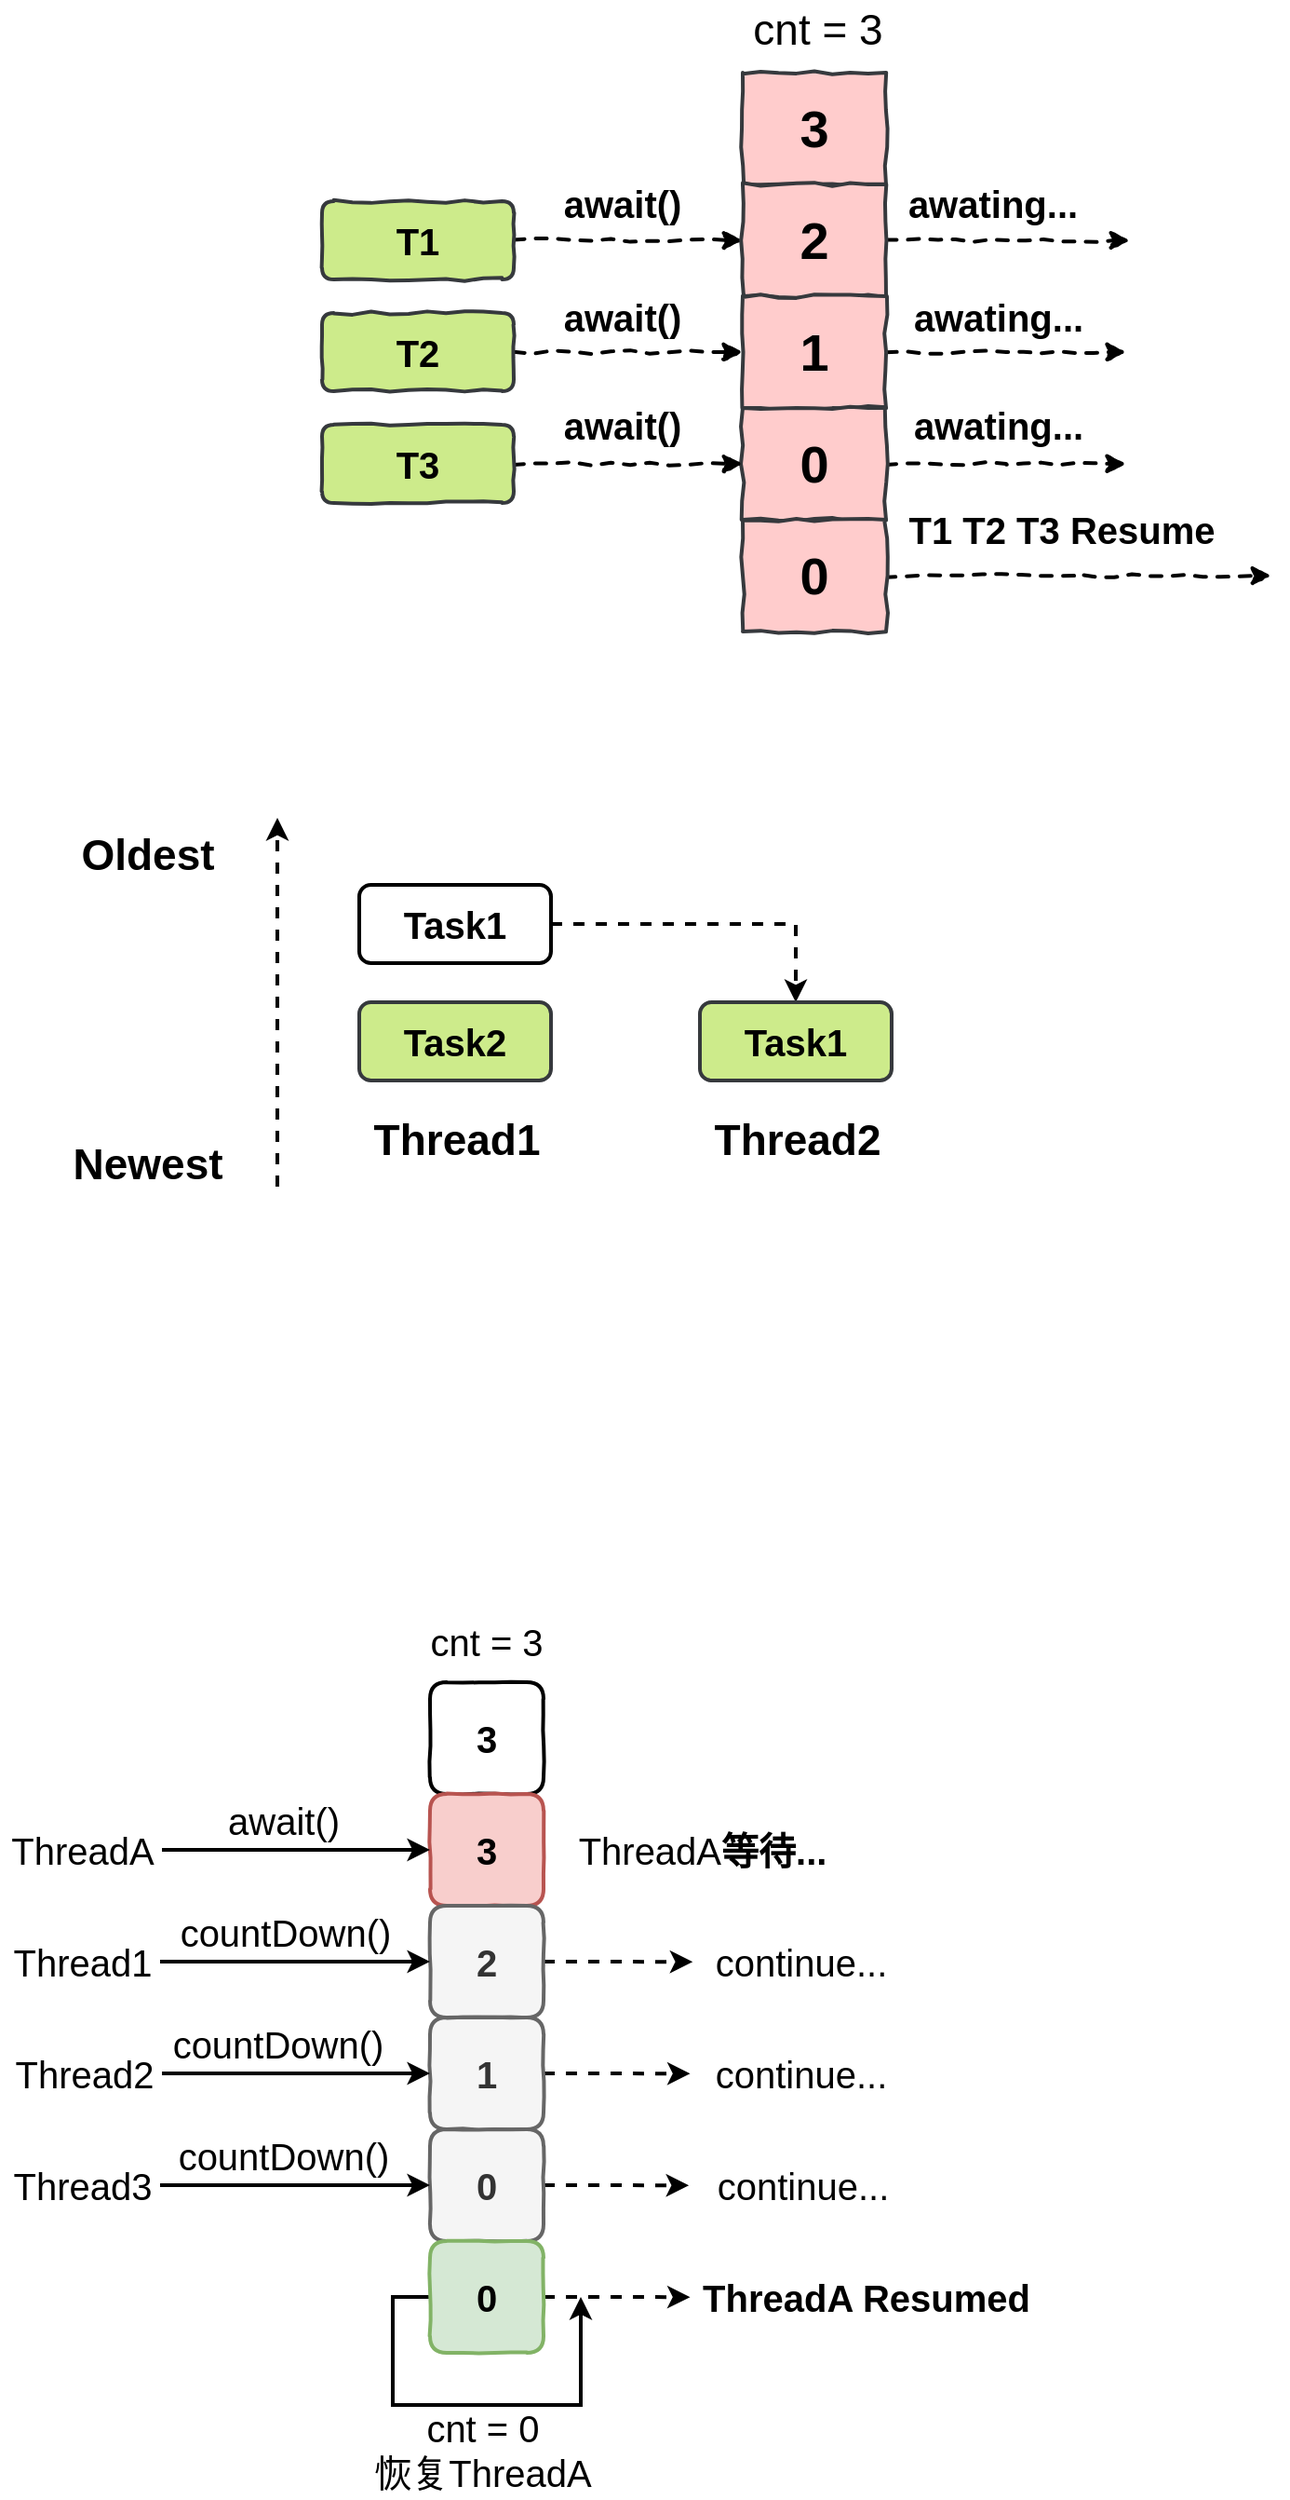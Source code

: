 <mxfile version="13.0.3" type="device"><diagram id="2wja1paDzNUNhNRBYE_6" name="Page-1"><mxGraphModel dx="1585" dy="685" grid="0" gridSize="10" guides="1" tooltips="1" connect="1" arrows="1" fold="1" page="0" pageScale="1" pageWidth="827" pageHeight="1169" math="0" shadow="0"><root><mxCell id="0"/><mxCell id="1" parent="0"/><mxCell id="sbqXiGQBPaouhdh_jf4P-11" style="edgeStyle=orthogonalEdgeStyle;rounded=0;orthogonalLoop=1;jettySize=auto;html=1;exitX=1;exitY=0.5;exitDx=0;exitDy=0;entryX=0;entryY=0.5;entryDx=0;entryDy=0;fontSize=20;strokeWidth=2;dashed=1;comic=1;" parent="1" source="sbqXiGQBPaouhdh_jf4P-1" target="sbqXiGQBPaouhdh_jf4P-3" edge="1"><mxGeometry relative="1" as="geometry"/></mxCell><mxCell id="sbqXiGQBPaouhdh_jf4P-1" value="T1" style="rounded=1;whiteSpace=wrap;html=1;strokeWidth=2;fontSize=20;fontStyle=1;fillColor=#cdeb8b;strokeColor=#36393d;comic=1;" parent="1" vertex="1"><mxGeometry x="164" y="201" width="103" height="42" as="geometry"/></mxCell><mxCell id="sbqXiGQBPaouhdh_jf4P-2" value="3" style="rounded=0;whiteSpace=wrap;html=1;fontSize=28;fontStyle=1;strokeWidth=2;fillColor=#ffcccc;strokeColor=#36393d;comic=1;" parent="1" vertex="1"><mxGeometry x="390" y="132" width="77" height="60" as="geometry"/></mxCell><mxCell id="sbqXiGQBPaouhdh_jf4P-14" style="edgeStyle=orthogonalEdgeStyle;rounded=0;orthogonalLoop=1;jettySize=auto;html=1;exitX=1;exitY=0.5;exitDx=0;exitDy=0;dashed=1;strokeWidth=2;fontSize=20;comic=1;" parent="1" source="sbqXiGQBPaouhdh_jf4P-3" edge="1"><mxGeometry relative="1" as="geometry"><mxPoint x="598" y="222" as="targetPoint"/></mxGeometry></mxCell><mxCell id="sbqXiGQBPaouhdh_jf4P-3" value="2" style="rounded=0;whiteSpace=wrap;html=1;fontSize=28;fontStyle=1;strokeWidth=2;fillColor=#ffcccc;strokeColor=#36393d;comic=1;" parent="1" vertex="1"><mxGeometry x="390" y="192" width="77" height="60" as="geometry"/></mxCell><mxCell id="sbqXiGQBPaouhdh_jf4P-15" style="edgeStyle=orthogonalEdgeStyle;rounded=0;orthogonalLoop=1;jettySize=auto;html=1;exitX=1;exitY=0.5;exitDx=0;exitDy=0;dashed=1;strokeWidth=2;fontSize=20;comic=1;" parent="1" source="sbqXiGQBPaouhdh_jf4P-4" edge="1"><mxGeometry relative="1" as="geometry"><mxPoint x="596" y="282" as="targetPoint"/></mxGeometry></mxCell><mxCell id="sbqXiGQBPaouhdh_jf4P-4" value="1" style="rounded=0;whiteSpace=wrap;html=1;fontSize=28;fontStyle=1;strokeWidth=2;fillColor=#ffcccc;strokeColor=#36393d;comic=1;" parent="1" vertex="1"><mxGeometry x="390" y="252" width="77" height="60" as="geometry"/></mxCell><mxCell id="sbqXiGQBPaouhdh_jf4P-16" style="edgeStyle=orthogonalEdgeStyle;rounded=0;orthogonalLoop=1;jettySize=auto;html=1;exitX=1;exitY=0.5;exitDx=0;exitDy=0;dashed=1;strokeWidth=2;fontSize=20;comic=1;" parent="1" source="sbqXiGQBPaouhdh_jf4P-5" edge="1"><mxGeometry relative="1" as="geometry"><mxPoint x="596" y="342" as="targetPoint"/></mxGeometry></mxCell><mxCell id="sbqXiGQBPaouhdh_jf4P-5" value="0" style="rounded=0;whiteSpace=wrap;html=1;fontSize=28;fontStyle=1;strokeWidth=2;fillColor=#ffcccc;strokeColor=#36393d;comic=1;" parent="1" vertex="1"><mxGeometry x="390" y="312" width="77" height="60" as="geometry"/></mxCell><mxCell id="sbqXiGQBPaouhdh_jf4P-17" style="edgeStyle=orthogonalEdgeStyle;rounded=0;orthogonalLoop=1;jettySize=auto;html=1;exitX=1;exitY=0.5;exitDx=0;exitDy=0;dashed=1;strokeWidth=2;fontSize=20;comic=1;" parent="1" source="sbqXiGQBPaouhdh_jf4P-6" edge="1"><mxGeometry relative="1" as="geometry"><mxPoint x="674" y="402" as="targetPoint"/></mxGeometry></mxCell><mxCell id="sbqXiGQBPaouhdh_jf4P-6" value="0" style="rounded=0;whiteSpace=wrap;html=1;fontSize=28;fontStyle=1;strokeWidth=2;fillColor=#ffcccc;strokeColor=#36393d;comic=1;" parent="1" vertex="1"><mxGeometry x="390" y="372" width="77" height="60" as="geometry"/></mxCell><mxCell id="sbqXiGQBPaouhdh_jf4P-12" style="edgeStyle=orthogonalEdgeStyle;rounded=0;orthogonalLoop=1;jettySize=auto;html=1;entryX=0;entryY=0.5;entryDx=0;entryDy=0;dashed=1;strokeWidth=2;fontSize=20;comic=1;" parent="1" source="sbqXiGQBPaouhdh_jf4P-8" target="sbqXiGQBPaouhdh_jf4P-4" edge="1"><mxGeometry relative="1" as="geometry"/></mxCell><mxCell id="sbqXiGQBPaouhdh_jf4P-8" value="T2" style="rounded=1;whiteSpace=wrap;html=1;strokeWidth=2;fontSize=20;fontStyle=1;fillColor=#cdeb8b;strokeColor=#36393d;comic=1;" parent="1" vertex="1"><mxGeometry x="164" y="261" width="103" height="42" as="geometry"/></mxCell><mxCell id="sbqXiGQBPaouhdh_jf4P-13" style="edgeStyle=orthogonalEdgeStyle;rounded=0;orthogonalLoop=1;jettySize=auto;html=1;exitX=1;exitY=0.5;exitDx=0;exitDy=0;entryX=0;entryY=0.5;entryDx=0;entryDy=0;dashed=1;strokeWidth=2;fontSize=20;comic=1;" parent="1" source="sbqXiGQBPaouhdh_jf4P-9" target="sbqXiGQBPaouhdh_jf4P-5" edge="1"><mxGeometry relative="1" as="geometry"/></mxCell><mxCell id="sbqXiGQBPaouhdh_jf4P-9" value="T3" style="rounded=1;whiteSpace=wrap;html=1;strokeWidth=2;fontSize=20;fontStyle=1;fillColor=#cdeb8b;strokeColor=#36393d;comic=1;" parent="1" vertex="1"><mxGeometry x="164" y="321" width="103" height="42" as="geometry"/></mxCell><mxCell id="sbqXiGQBPaouhdh_jf4P-10" value="cnt = 3" style="text;html=1;align=center;verticalAlign=middle;resizable=0;points=[];autosize=1;fontSize=23;comic=1;" parent="1" vertex="1"><mxGeometry x="390" y="93" width="80" height="32" as="geometry"/></mxCell><mxCell id="sbqXiGQBPaouhdh_jf4P-18" value="&lt;b&gt;await()&lt;/b&gt;" style="text;html=1;align=center;verticalAlign=middle;resizable=0;points=[];autosize=1;fontSize=20;comic=1;" parent="1" vertex="1"><mxGeometry x="288" y="188" width="73" height="28" as="geometry"/></mxCell><mxCell id="sbqXiGQBPaouhdh_jf4P-19" value="&lt;b&gt;await()&lt;/b&gt;" style="text;html=1;align=center;verticalAlign=middle;resizable=0;points=[];autosize=1;fontSize=20;comic=1;" parent="1" vertex="1"><mxGeometry x="288" y="249" width="73" height="28" as="geometry"/></mxCell><mxCell id="sbqXiGQBPaouhdh_jf4P-20" value="&lt;b&gt;await()&lt;/b&gt;" style="text;html=1;align=center;verticalAlign=middle;resizable=0;points=[];autosize=1;fontSize=20;comic=1;" parent="1" vertex="1"><mxGeometry x="288" y="307" width="73" height="28" as="geometry"/></mxCell><mxCell id="sbqXiGQBPaouhdh_jf4P-21" value="&lt;b&gt;awating...&lt;/b&gt;" style="text;html=1;align=center;verticalAlign=middle;resizable=0;points=[];autosize=1;fontSize=20;comic=1;" parent="1" vertex="1"><mxGeometry x="473" y="188" width="101" height="28" as="geometry"/></mxCell><mxCell id="sbqXiGQBPaouhdh_jf4P-22" value="&lt;b&gt;awating...&lt;/b&gt;" style="text;html=1;align=center;verticalAlign=middle;resizable=0;points=[];autosize=1;fontSize=20;comic=1;" parent="1" vertex="1"><mxGeometry x="476" y="249" width="101" height="28" as="geometry"/></mxCell><mxCell id="sbqXiGQBPaouhdh_jf4P-23" value="&lt;b&gt;awating...&lt;/b&gt;" style="text;html=1;align=center;verticalAlign=middle;resizable=0;points=[];autosize=1;fontSize=20;comic=1;" parent="1" vertex="1"><mxGeometry x="476" y="307" width="101" height="28" as="geometry"/></mxCell><mxCell id="sbqXiGQBPaouhdh_jf4P-24" value="&lt;b&gt;T1 T2 T3 Resume&lt;/b&gt;" style="text;html=1;align=center;verticalAlign=middle;resizable=0;points=[];autosize=1;fontSize=20;comic=1;" parent="1" vertex="1"><mxGeometry x="473" y="363" width="175" height="28" as="geometry"/></mxCell><mxCell id="sbqXiGQBPaouhdh_jf4P-35" style="edgeStyle=orthogonalEdgeStyle;rounded=0;orthogonalLoop=1;jettySize=auto;html=1;exitX=1;exitY=0.5;exitDx=0;exitDy=0;entryX=0.5;entryY=0;entryDx=0;entryDy=0;dashed=1;strokeWidth=2;fontSize=23;" parent="1" source="sbqXiGQBPaouhdh_jf4P-25" target="sbqXiGQBPaouhdh_jf4P-27" edge="1"><mxGeometry relative="1" as="geometry"/></mxCell><mxCell id="sbqXiGQBPaouhdh_jf4P-25" value="Task1" style="rounded=1;whiteSpace=wrap;html=1;strokeWidth=2;fontSize=20;fontStyle=1;" parent="1" vertex="1"><mxGeometry x="184" y="568" width="103" height="42" as="geometry"/></mxCell><mxCell id="sbqXiGQBPaouhdh_jf4P-26" value="Task2" style="rounded=1;whiteSpace=wrap;html=1;strokeWidth=2;fontSize=20;fontStyle=1;fillColor=#cdeb8b;strokeColor=#36393d;" parent="1" vertex="1"><mxGeometry x="184" y="631" width="103" height="42" as="geometry"/></mxCell><mxCell id="sbqXiGQBPaouhdh_jf4P-27" value="Task1" style="rounded=1;whiteSpace=wrap;html=1;strokeWidth=2;fontSize=20;fontStyle=1;fillColor=#cdeb8b;strokeColor=#36393d;" parent="1" vertex="1"><mxGeometry x="367" y="631" width="103" height="42" as="geometry"/></mxCell><mxCell id="sbqXiGQBPaouhdh_jf4P-28" value="Thread1" style="text;html=1;align=center;verticalAlign=middle;resizable=0;points=[];autosize=1;fontSize=23;fontStyle=1" parent="1" vertex="1"><mxGeometry x="186.5" y="689" width="99" height="32" as="geometry"/></mxCell><mxCell id="sbqXiGQBPaouhdh_jf4P-29" value="Thread2" style="text;html=1;align=center;verticalAlign=middle;resizable=0;points=[];autosize=1;fontSize=23;fontStyle=1" parent="1" vertex="1"><mxGeometry x="369.5" y="689" width="99" height="32" as="geometry"/></mxCell><mxCell id="sbqXiGQBPaouhdh_jf4P-30" value="" style="endArrow=classic;html=1;dashed=1;strokeWidth=2;fontSize=23;" parent="1" edge="1"><mxGeometry width="50" height="50" relative="1" as="geometry"><mxPoint x="140" y="730" as="sourcePoint"/><mxPoint x="140" y="532" as="targetPoint"/></mxGeometry></mxCell><mxCell id="sbqXiGQBPaouhdh_jf4P-31" value="Newest" style="text;html=1;align=center;verticalAlign=middle;resizable=0;points=[];autosize=1;fontSize=23;fontStyle=1" parent="1" vertex="1"><mxGeometry x="24" y="702" width="91" height="32" as="geometry"/></mxCell><mxCell id="sbqXiGQBPaouhdh_jf4P-34" value="Oldest" style="text;html=1;align=center;verticalAlign=middle;resizable=0;points=[];autosize=1;fontSize=23;fontStyle=1" parent="1" vertex="1"><mxGeometry x="29" y="536" width="82" height="32" as="geometry"/></mxCell><mxCell id="WqKkTwBLVi16hHBVjczv-1" value="3" style="rounded=1;whiteSpace=wrap;html=1;comic=1;strokeWidth=2;fontSize=20;fontStyle=1" vertex="1" parent="1"><mxGeometry x="222" y="996" width="61" height="60" as="geometry"/></mxCell><mxCell id="WqKkTwBLVi16hHBVjczv-2" value="3" style="rounded=1;whiteSpace=wrap;html=1;comic=1;strokeWidth=2;fontSize=20;fontStyle=1;fillColor=#f8cecc;strokeColor=#b85450;" vertex="1" parent="1"><mxGeometry x="222" y="1056" width="61" height="60" as="geometry"/></mxCell><mxCell id="WqKkTwBLVi16hHBVjczv-22" style="edgeStyle=none;rounded=0;comic=0;orthogonalLoop=1;jettySize=auto;html=1;exitX=1;exitY=0.5;exitDx=0;exitDy=0;strokeWidth=2;fontSize=20;dashed=1;" edge="1" parent="1" source="WqKkTwBLVi16hHBVjczv-3"><mxGeometry relative="1" as="geometry"><mxPoint x="363.138" y="1146.103" as="targetPoint"/></mxGeometry></mxCell><mxCell id="WqKkTwBLVi16hHBVjczv-3" value="2" style="rounded=1;whiteSpace=wrap;html=1;comic=1;strokeWidth=2;fontSize=20;fontStyle=1;fillColor=#f5f5f5;strokeColor=#666666;fontColor=#333333;" vertex="1" parent="1"><mxGeometry x="222" y="1116" width="61" height="60" as="geometry"/></mxCell><mxCell id="WqKkTwBLVi16hHBVjczv-24" style="edgeStyle=none;rounded=0;comic=0;orthogonalLoop=1;jettySize=auto;html=1;exitX=1;exitY=0.5;exitDx=0;exitDy=0;strokeWidth=2;fontSize=20;dashed=1;" edge="1" parent="1" source="WqKkTwBLVi16hHBVjczv-4"><mxGeometry relative="1" as="geometry"><mxPoint x="361.759" y="1206.103" as="targetPoint"/></mxGeometry></mxCell><mxCell id="WqKkTwBLVi16hHBVjczv-4" value="1" style="rounded=1;whiteSpace=wrap;html=1;comic=1;strokeWidth=2;fontSize=20;fontStyle=1;fillColor=#f5f5f5;strokeColor=#666666;fontColor=#333333;" vertex="1" parent="1"><mxGeometry x="222" y="1176" width="61" height="60" as="geometry"/></mxCell><mxCell id="WqKkTwBLVi16hHBVjczv-25" style="edgeStyle=none;rounded=0;comic=0;orthogonalLoop=1;jettySize=auto;html=1;exitX=1;exitY=0.5;exitDx=0;exitDy=0;strokeWidth=2;fontSize=20;dashed=1;" edge="1" parent="1" source="WqKkTwBLVi16hHBVjczv-5"><mxGeometry relative="1" as="geometry"><mxPoint x="361.069" y="1266.103" as="targetPoint"/></mxGeometry></mxCell><mxCell id="WqKkTwBLVi16hHBVjczv-5" value="0" style="rounded=1;whiteSpace=wrap;html=1;comic=1;strokeWidth=2;fontSize=20;fontStyle=1;fillColor=#f5f5f5;strokeColor=#666666;fontColor=#333333;" vertex="1" parent="1"><mxGeometry x="222" y="1236" width="61" height="60" as="geometry"/></mxCell><mxCell id="WqKkTwBLVi16hHBVjczv-28" style="edgeStyle=orthogonalEdgeStyle;rounded=0;comic=0;orthogonalLoop=1;jettySize=auto;html=1;exitX=0;exitY=0.5;exitDx=0;exitDy=0;strokeWidth=2;fontSize=20;" edge="1" parent="1" source="WqKkTwBLVi16hHBVjczv-6"><mxGeometry relative="1" as="geometry"><mxPoint x="303" y="1326" as="targetPoint"/><Array as="points"><mxPoint x="202" y="1326"/><mxPoint x="202" y="1384"/><mxPoint x="303" y="1384"/></Array></mxGeometry></mxCell><mxCell id="WqKkTwBLVi16hHBVjczv-29" style="edgeStyle=orthogonalEdgeStyle;rounded=0;comic=0;orthogonalLoop=1;jettySize=auto;html=1;exitX=1;exitY=0.5;exitDx=0;exitDy=0;strokeWidth=2;fontSize=20;dashed=1;" edge="1" parent="1" source="WqKkTwBLVi16hHBVjczv-6"><mxGeometry relative="1" as="geometry"><mxPoint x="361.759" y="1326.103" as="targetPoint"/></mxGeometry></mxCell><mxCell id="WqKkTwBLVi16hHBVjczv-6" value="0" style="rounded=1;whiteSpace=wrap;html=1;comic=1;strokeWidth=2;fontSize=20;fontStyle=1;fillColor=#d5e8d4;strokeColor=#82b366;" vertex="1" parent="1"><mxGeometry x="222" y="1296" width="61" height="60" as="geometry"/></mxCell><mxCell id="WqKkTwBLVi16hHBVjczv-8" style="edgeStyle=none;rounded=0;comic=0;orthogonalLoop=1;jettySize=auto;html=1;entryX=0;entryY=0.5;entryDx=0;entryDy=0;strokeWidth=2;fontSize=20;" edge="1" parent="1" source="WqKkTwBLVi16hHBVjczv-7" target="WqKkTwBLVi16hHBVjczv-2"><mxGeometry relative="1" as="geometry"/></mxCell><mxCell id="WqKkTwBLVi16hHBVjczv-7" value="ThreadA" style="text;html=1;align=center;verticalAlign=middle;resizable=0;points=[];autosize=1;fontSize=20;" vertex="1" parent="1"><mxGeometry x="-9" y="1072" width="87" height="28" as="geometry"/></mxCell><mxCell id="WqKkTwBLVi16hHBVjczv-9" value="await()" style="text;html=1;align=center;verticalAlign=middle;resizable=0;points=[];autosize=1;fontSize=20;" vertex="1" parent="1"><mxGeometry x="108" y="1056" width="70" height="28" as="geometry"/></mxCell><mxCell id="WqKkTwBLVi16hHBVjczv-11" value="&lt;span style=&quot;font-weight: 400&quot;&gt;ThreadA&lt;/span&gt;等待..." style="text;html=1;align=center;verticalAlign=middle;resizable=0;points=[];autosize=1;fontSize=20;fontStyle=1" vertex="1" parent="1"><mxGeometry x="296" y="1072" width="143" height="28" as="geometry"/></mxCell><mxCell id="WqKkTwBLVi16hHBVjczv-12" value="cnt = 3" style="text;html=1;align=center;verticalAlign=middle;resizable=0;points=[];autosize=1;fontSize=20;" vertex="1" parent="1"><mxGeometry x="216" y="960" width="71" height="28" as="geometry"/></mxCell><mxCell id="WqKkTwBLVi16hHBVjczv-16" style="edgeStyle=none;rounded=0;comic=0;orthogonalLoop=1;jettySize=auto;html=1;entryX=0;entryY=0.5;entryDx=0;entryDy=0;strokeWidth=2;fontSize=20;" edge="1" parent="1" source="WqKkTwBLVi16hHBVjczv-13" target="WqKkTwBLVi16hHBVjczv-3"><mxGeometry relative="1" as="geometry"/></mxCell><mxCell id="WqKkTwBLVi16hHBVjczv-13" value="Thread1" style="text;html=1;align=center;verticalAlign=middle;resizable=0;points=[];autosize=1;fontSize=20;" vertex="1" parent="1"><mxGeometry x="-8" y="1132" width="85" height="28" as="geometry"/></mxCell><mxCell id="WqKkTwBLVi16hHBVjczv-17" style="edgeStyle=none;rounded=0;comic=0;orthogonalLoop=1;jettySize=auto;html=1;entryX=0;entryY=0.5;entryDx=0;entryDy=0;strokeWidth=2;fontSize=20;" edge="1" parent="1" source="WqKkTwBLVi16hHBVjczv-14" target="WqKkTwBLVi16hHBVjczv-4"><mxGeometry relative="1" as="geometry"/></mxCell><mxCell id="WqKkTwBLVi16hHBVjczv-14" value="Thread2" style="text;html=1;align=center;verticalAlign=middle;resizable=0;points=[];autosize=1;fontSize=20;" vertex="1" parent="1"><mxGeometry x="-7" y="1192" width="85" height="28" as="geometry"/></mxCell><mxCell id="WqKkTwBLVi16hHBVjczv-18" style="edgeStyle=none;rounded=0;comic=0;orthogonalLoop=1;jettySize=auto;html=1;entryX=0;entryY=0.5;entryDx=0;entryDy=0;strokeWidth=2;fontSize=20;" edge="1" parent="1" source="WqKkTwBLVi16hHBVjczv-15" target="WqKkTwBLVi16hHBVjczv-5"><mxGeometry relative="1" as="geometry"/></mxCell><mxCell id="WqKkTwBLVi16hHBVjczv-15" value="Thread3" style="text;html=1;align=center;verticalAlign=middle;resizable=0;points=[];autosize=1;fontSize=20;" vertex="1" parent="1"><mxGeometry x="-8" y="1252" width="85" height="28" as="geometry"/></mxCell><mxCell id="WqKkTwBLVi16hHBVjczv-19" value="countDown()" style="text;html=1;align=center;verticalAlign=middle;resizable=0;points=[];autosize=1;fontSize=20;" vertex="1" parent="1"><mxGeometry x="82" y="1116" width="123" height="28" as="geometry"/></mxCell><mxCell id="WqKkTwBLVi16hHBVjczv-20" value="countDown()" style="text;html=1;align=center;verticalAlign=middle;resizable=0;points=[];autosize=1;fontSize=20;" vertex="1" parent="1"><mxGeometry x="78" y="1176" width="123" height="28" as="geometry"/></mxCell><mxCell id="WqKkTwBLVi16hHBVjczv-21" value="countDown()" style="text;html=1;align=center;verticalAlign=middle;resizable=0;points=[];autosize=1;fontSize=20;" vertex="1" parent="1"><mxGeometry x="81.5" y="1236" width="123" height="28" as="geometry"/></mxCell><mxCell id="WqKkTwBLVi16hHBVjczv-23" value="continue..." style="text;html=1;align=center;verticalAlign=middle;resizable=0;points=[];autosize=1;fontSize=20;" vertex="1" parent="1"><mxGeometry x="369.5" y="1132" width="102" height="28" as="geometry"/></mxCell><mxCell id="WqKkTwBLVi16hHBVjczv-26" value="continue..." style="text;html=1;align=center;verticalAlign=middle;resizable=0;points=[];autosize=1;fontSize=20;" vertex="1" parent="1"><mxGeometry x="369.5" y="1192" width="102" height="28" as="geometry"/></mxCell><mxCell id="WqKkTwBLVi16hHBVjczv-27" value="continue..." style="text;html=1;align=center;verticalAlign=middle;resizable=0;points=[];autosize=1;fontSize=20;" vertex="1" parent="1"><mxGeometry x="371" y="1252" width="102" height="28" as="geometry"/></mxCell><mxCell id="WqKkTwBLVi16hHBVjczv-30" value="ThreadA Resumed" style="text;html=1;align=center;verticalAlign=middle;resizable=0;points=[];autosize=1;fontSize=20;fontStyle=1" vertex="1" parent="1"><mxGeometry x="363" y="1312" width="186" height="28" as="geometry"/></mxCell><mxCell id="WqKkTwBLVi16hHBVjczv-31" value="cnt = 0&lt;br&gt;恢复ThreadA" style="text;html=1;align=center;verticalAlign=middle;resizable=0;points=[];autosize=1;fontSize=20;" vertex="1" parent="1"><mxGeometry x="186.5" y="1382" width="127" height="52" as="geometry"/></mxCell></root></mxGraphModel></diagram></mxfile>